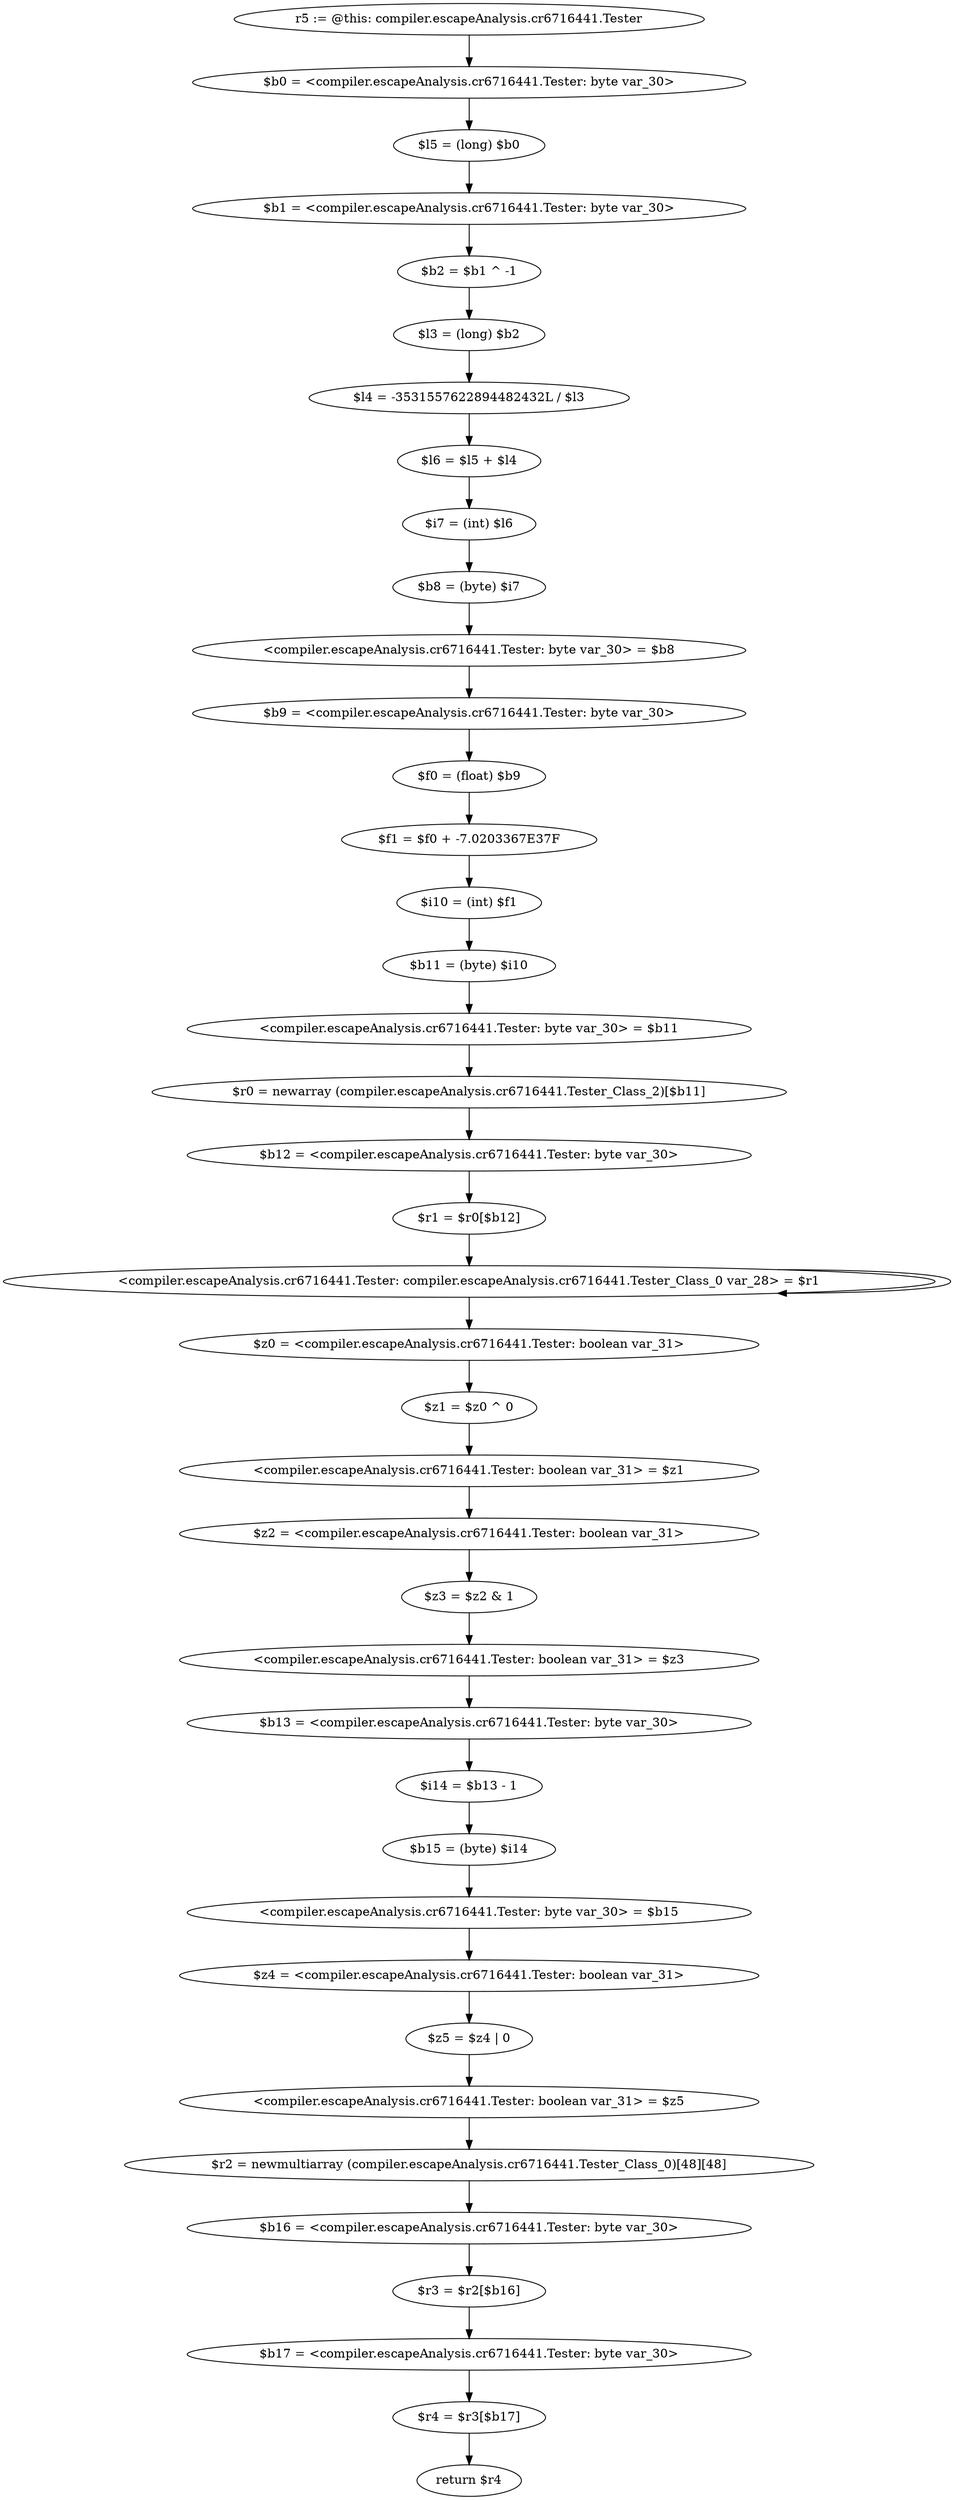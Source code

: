 digraph "unitGraph" {
    "r5 := @this: compiler.escapeAnalysis.cr6716441.Tester"
    "$b0 = <compiler.escapeAnalysis.cr6716441.Tester: byte var_30>"
    "$l5 = (long) $b0"
    "$b1 = <compiler.escapeAnalysis.cr6716441.Tester: byte var_30>"
    "$b2 = $b1 ^ -1"
    "$l3 = (long) $b2"
    "$l4 = -3531557622894482432L / $l3"
    "$l6 = $l5 + $l4"
    "$i7 = (int) $l6"
    "$b8 = (byte) $i7"
    "<compiler.escapeAnalysis.cr6716441.Tester: byte var_30> = $b8"
    "$b9 = <compiler.escapeAnalysis.cr6716441.Tester: byte var_30>"
    "$f0 = (float) $b9"
    "$f1 = $f0 + -7.0203367E37F"
    "$i10 = (int) $f1"
    "$b11 = (byte) $i10"
    "<compiler.escapeAnalysis.cr6716441.Tester: byte var_30> = $b11"
    "$r0 = newarray (compiler.escapeAnalysis.cr6716441.Tester_Class_2)[$b11]"
    "$b12 = <compiler.escapeAnalysis.cr6716441.Tester: byte var_30>"
    "$r1 = $r0[$b12]"
    "<compiler.escapeAnalysis.cr6716441.Tester: compiler.escapeAnalysis.cr6716441.Tester_Class_0 var_28> = $r1"
    "$z0 = <compiler.escapeAnalysis.cr6716441.Tester: boolean var_31>"
    "$z1 = $z0 ^ 0"
    "<compiler.escapeAnalysis.cr6716441.Tester: boolean var_31> = $z1"
    "$z2 = <compiler.escapeAnalysis.cr6716441.Tester: boolean var_31>"
    "$z3 = $z2 & 1"
    "<compiler.escapeAnalysis.cr6716441.Tester: boolean var_31> = $z3"
    "$b13 = <compiler.escapeAnalysis.cr6716441.Tester: byte var_30>"
    "$i14 = $b13 - 1"
    "$b15 = (byte) $i14"
    "<compiler.escapeAnalysis.cr6716441.Tester: byte var_30> = $b15"
    "$z4 = <compiler.escapeAnalysis.cr6716441.Tester: boolean var_31>"
    "$z5 = $z4 | 0"
    "<compiler.escapeAnalysis.cr6716441.Tester: boolean var_31> = $z5"
    "$r2 = newmultiarray (compiler.escapeAnalysis.cr6716441.Tester_Class_0)[48][48]"
    "$b16 = <compiler.escapeAnalysis.cr6716441.Tester: byte var_30>"
    "$r3 = $r2[$b16]"
    "$b17 = <compiler.escapeAnalysis.cr6716441.Tester: byte var_30>"
    "$r4 = $r3[$b17]"
    "return $r4"
    "r5 := @this: compiler.escapeAnalysis.cr6716441.Tester"->"$b0 = <compiler.escapeAnalysis.cr6716441.Tester: byte var_30>";
    "$b0 = <compiler.escapeAnalysis.cr6716441.Tester: byte var_30>"->"$l5 = (long) $b0";
    "$l5 = (long) $b0"->"$b1 = <compiler.escapeAnalysis.cr6716441.Tester: byte var_30>";
    "$b1 = <compiler.escapeAnalysis.cr6716441.Tester: byte var_30>"->"$b2 = $b1 ^ -1";
    "$b2 = $b1 ^ -1"->"$l3 = (long) $b2";
    "$l3 = (long) $b2"->"$l4 = -3531557622894482432L / $l3";
    "$l4 = -3531557622894482432L / $l3"->"$l6 = $l5 + $l4";
    "$l6 = $l5 + $l4"->"$i7 = (int) $l6";
    "$i7 = (int) $l6"->"$b8 = (byte) $i7";
    "$b8 = (byte) $i7"->"<compiler.escapeAnalysis.cr6716441.Tester: byte var_30> = $b8";
    "<compiler.escapeAnalysis.cr6716441.Tester: byte var_30> = $b8"->"$b9 = <compiler.escapeAnalysis.cr6716441.Tester: byte var_30>";
    "$b9 = <compiler.escapeAnalysis.cr6716441.Tester: byte var_30>"->"$f0 = (float) $b9";
    "$f0 = (float) $b9"->"$f1 = $f0 + -7.0203367E37F";
    "$f1 = $f0 + -7.0203367E37F"->"$i10 = (int) $f1";
    "$i10 = (int) $f1"->"$b11 = (byte) $i10";
    "$b11 = (byte) $i10"->"<compiler.escapeAnalysis.cr6716441.Tester: byte var_30> = $b11";
    "<compiler.escapeAnalysis.cr6716441.Tester: byte var_30> = $b11"->"$r0 = newarray (compiler.escapeAnalysis.cr6716441.Tester_Class_2)[$b11]";
    "$r0 = newarray (compiler.escapeAnalysis.cr6716441.Tester_Class_2)[$b11]"->"$b12 = <compiler.escapeAnalysis.cr6716441.Tester: byte var_30>";
    "$b12 = <compiler.escapeAnalysis.cr6716441.Tester: byte var_30>"->"$r1 = $r0[$b12]";
    "$r1 = $r0[$b12]"->"<compiler.escapeAnalysis.cr6716441.Tester: compiler.escapeAnalysis.cr6716441.Tester_Class_0 var_28> = $r1";
    "<compiler.escapeAnalysis.cr6716441.Tester: compiler.escapeAnalysis.cr6716441.Tester_Class_0 var_28> = $r1"->"<compiler.escapeAnalysis.cr6716441.Tester: compiler.escapeAnalysis.cr6716441.Tester_Class_0 var_28> = $r1";
    "<compiler.escapeAnalysis.cr6716441.Tester: compiler.escapeAnalysis.cr6716441.Tester_Class_0 var_28> = $r1"->"$z0 = <compiler.escapeAnalysis.cr6716441.Tester: boolean var_31>";
    "$z0 = <compiler.escapeAnalysis.cr6716441.Tester: boolean var_31>"->"$z1 = $z0 ^ 0";
    "$z1 = $z0 ^ 0"->"<compiler.escapeAnalysis.cr6716441.Tester: boolean var_31> = $z1";
    "<compiler.escapeAnalysis.cr6716441.Tester: boolean var_31> = $z1"->"$z2 = <compiler.escapeAnalysis.cr6716441.Tester: boolean var_31>";
    "$z2 = <compiler.escapeAnalysis.cr6716441.Tester: boolean var_31>"->"$z3 = $z2 & 1";
    "$z3 = $z2 & 1"->"<compiler.escapeAnalysis.cr6716441.Tester: boolean var_31> = $z3";
    "<compiler.escapeAnalysis.cr6716441.Tester: boolean var_31> = $z3"->"$b13 = <compiler.escapeAnalysis.cr6716441.Tester: byte var_30>";
    "$b13 = <compiler.escapeAnalysis.cr6716441.Tester: byte var_30>"->"$i14 = $b13 - 1";
    "$i14 = $b13 - 1"->"$b15 = (byte) $i14";
    "$b15 = (byte) $i14"->"<compiler.escapeAnalysis.cr6716441.Tester: byte var_30> = $b15";
    "<compiler.escapeAnalysis.cr6716441.Tester: byte var_30> = $b15"->"$z4 = <compiler.escapeAnalysis.cr6716441.Tester: boolean var_31>";
    "$z4 = <compiler.escapeAnalysis.cr6716441.Tester: boolean var_31>"->"$z5 = $z4 | 0";
    "$z5 = $z4 | 0"->"<compiler.escapeAnalysis.cr6716441.Tester: boolean var_31> = $z5";
    "<compiler.escapeAnalysis.cr6716441.Tester: boolean var_31> = $z5"->"$r2 = newmultiarray (compiler.escapeAnalysis.cr6716441.Tester_Class_0)[48][48]";
    "$r2 = newmultiarray (compiler.escapeAnalysis.cr6716441.Tester_Class_0)[48][48]"->"$b16 = <compiler.escapeAnalysis.cr6716441.Tester: byte var_30>";
    "$b16 = <compiler.escapeAnalysis.cr6716441.Tester: byte var_30>"->"$r3 = $r2[$b16]";
    "$r3 = $r2[$b16]"->"$b17 = <compiler.escapeAnalysis.cr6716441.Tester: byte var_30>";
    "$b17 = <compiler.escapeAnalysis.cr6716441.Tester: byte var_30>"->"$r4 = $r3[$b17]";
    "$r4 = $r3[$b17]"->"return $r4";
}
